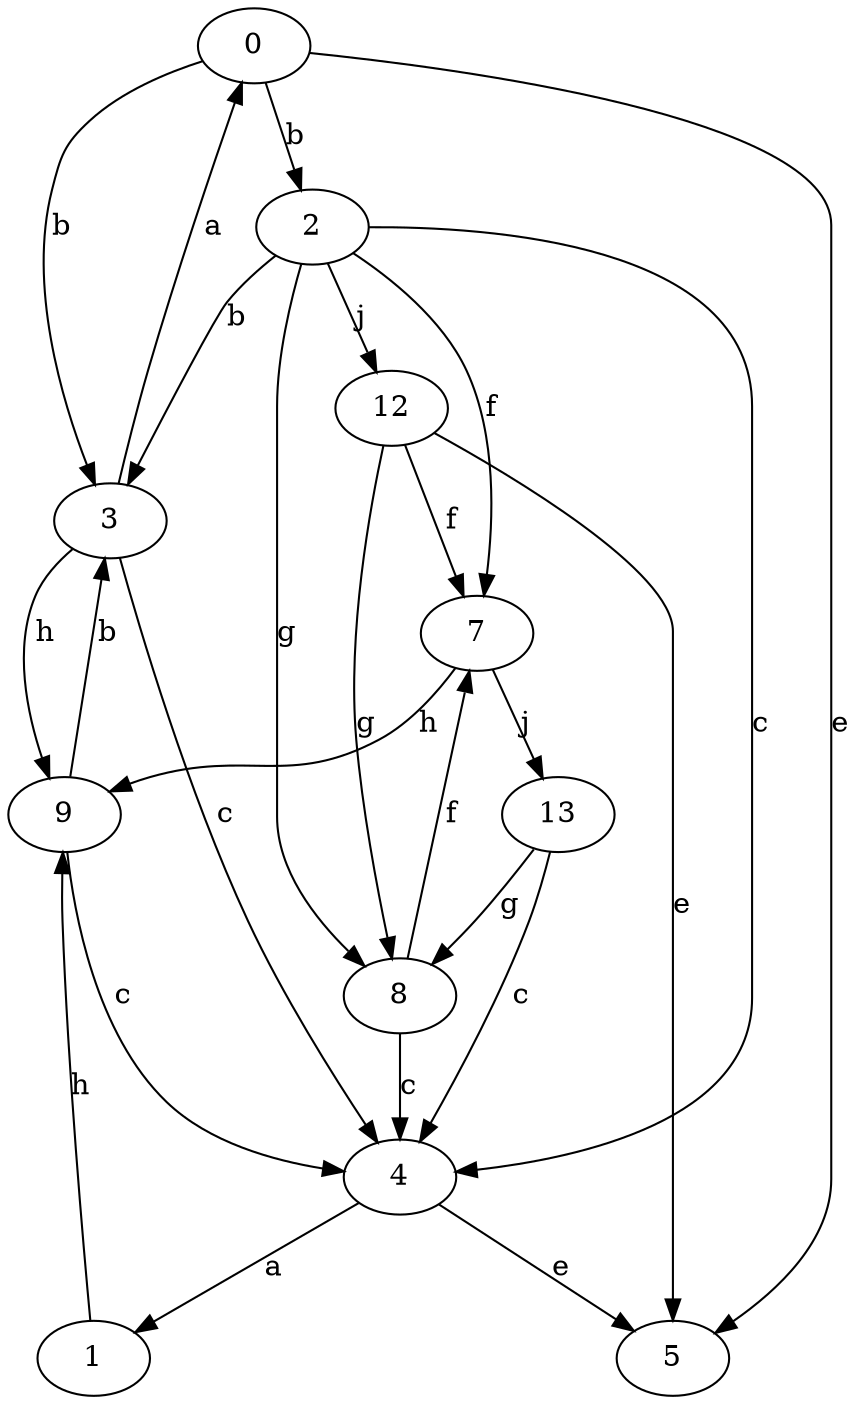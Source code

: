 strict digraph  {
0;
1;
2;
3;
4;
5;
7;
8;
9;
12;
13;
0 -> 2  [label=b];
0 -> 3  [label=b];
0 -> 5  [label=e];
1 -> 9  [label=h];
2 -> 3  [label=b];
2 -> 4  [label=c];
2 -> 7  [label=f];
2 -> 8  [label=g];
2 -> 12  [label=j];
3 -> 0  [label=a];
3 -> 4  [label=c];
3 -> 9  [label=h];
4 -> 1  [label=a];
4 -> 5  [label=e];
7 -> 9  [label=h];
7 -> 13  [label=j];
8 -> 4  [label=c];
8 -> 7  [label=f];
9 -> 3  [label=b];
9 -> 4  [label=c];
12 -> 5  [label=e];
12 -> 7  [label=f];
12 -> 8  [label=g];
13 -> 4  [label=c];
13 -> 8  [label=g];
}
